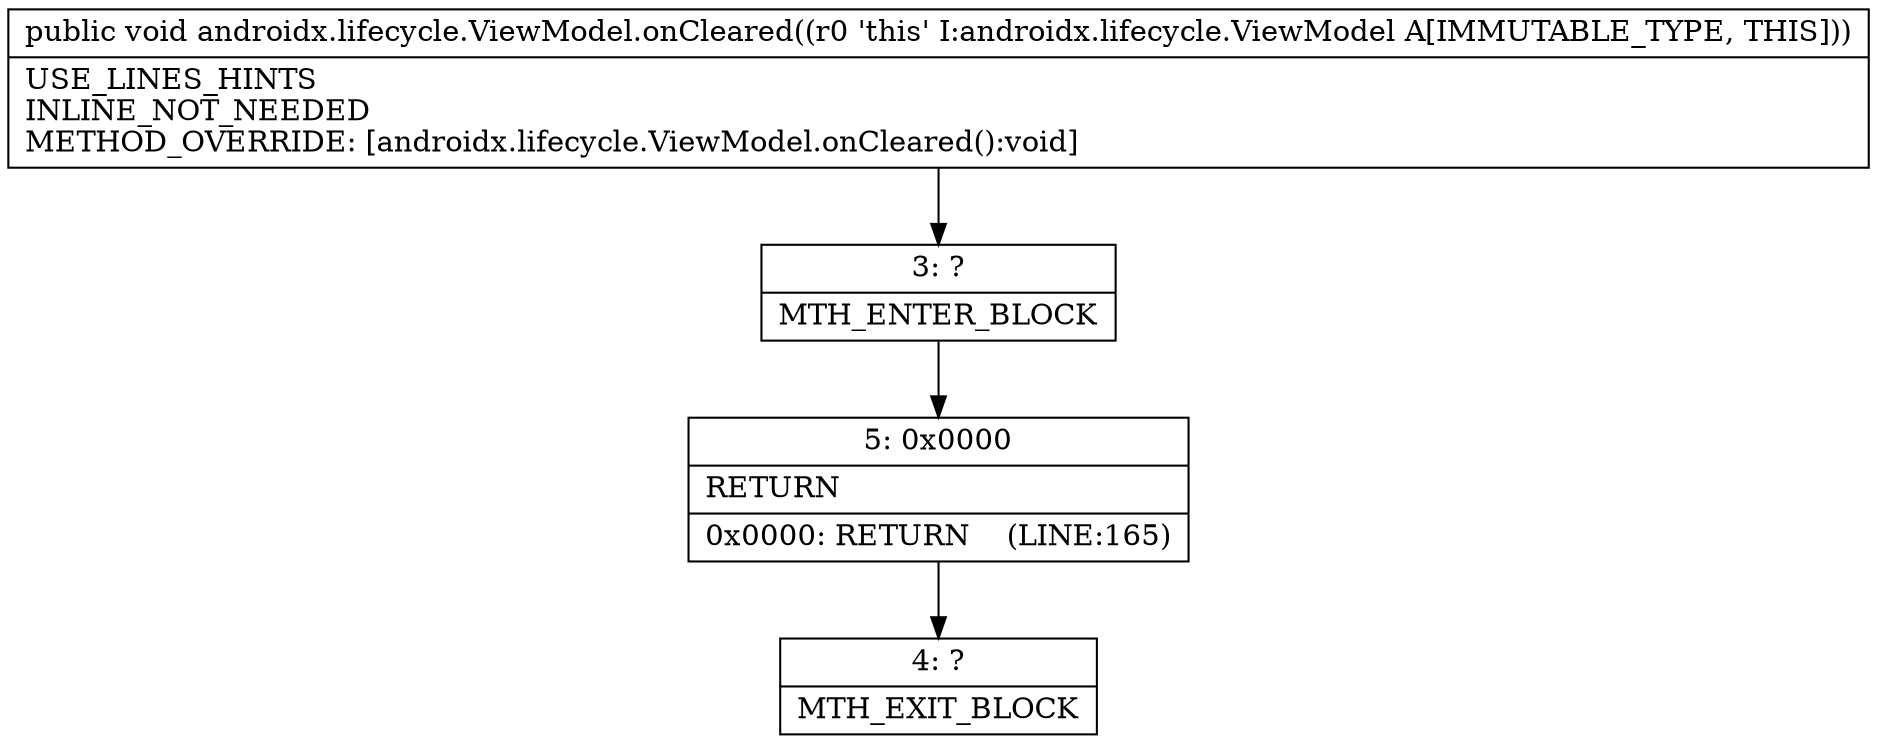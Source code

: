 digraph "CFG forandroidx.lifecycle.ViewModel.onCleared()V" {
Node_3 [shape=record,label="{3\:\ ?|MTH_ENTER_BLOCK\l}"];
Node_5 [shape=record,label="{5\:\ 0x0000|RETURN\l|0x0000: RETURN    (LINE:165)\l}"];
Node_4 [shape=record,label="{4\:\ ?|MTH_EXIT_BLOCK\l}"];
MethodNode[shape=record,label="{public void androidx.lifecycle.ViewModel.onCleared((r0 'this' I:androidx.lifecycle.ViewModel A[IMMUTABLE_TYPE, THIS]))  | USE_LINES_HINTS\lINLINE_NOT_NEEDED\lMETHOD_OVERRIDE: [androidx.lifecycle.ViewModel.onCleared():void]\l}"];
MethodNode -> Node_3;Node_3 -> Node_5;
Node_5 -> Node_4;
}

